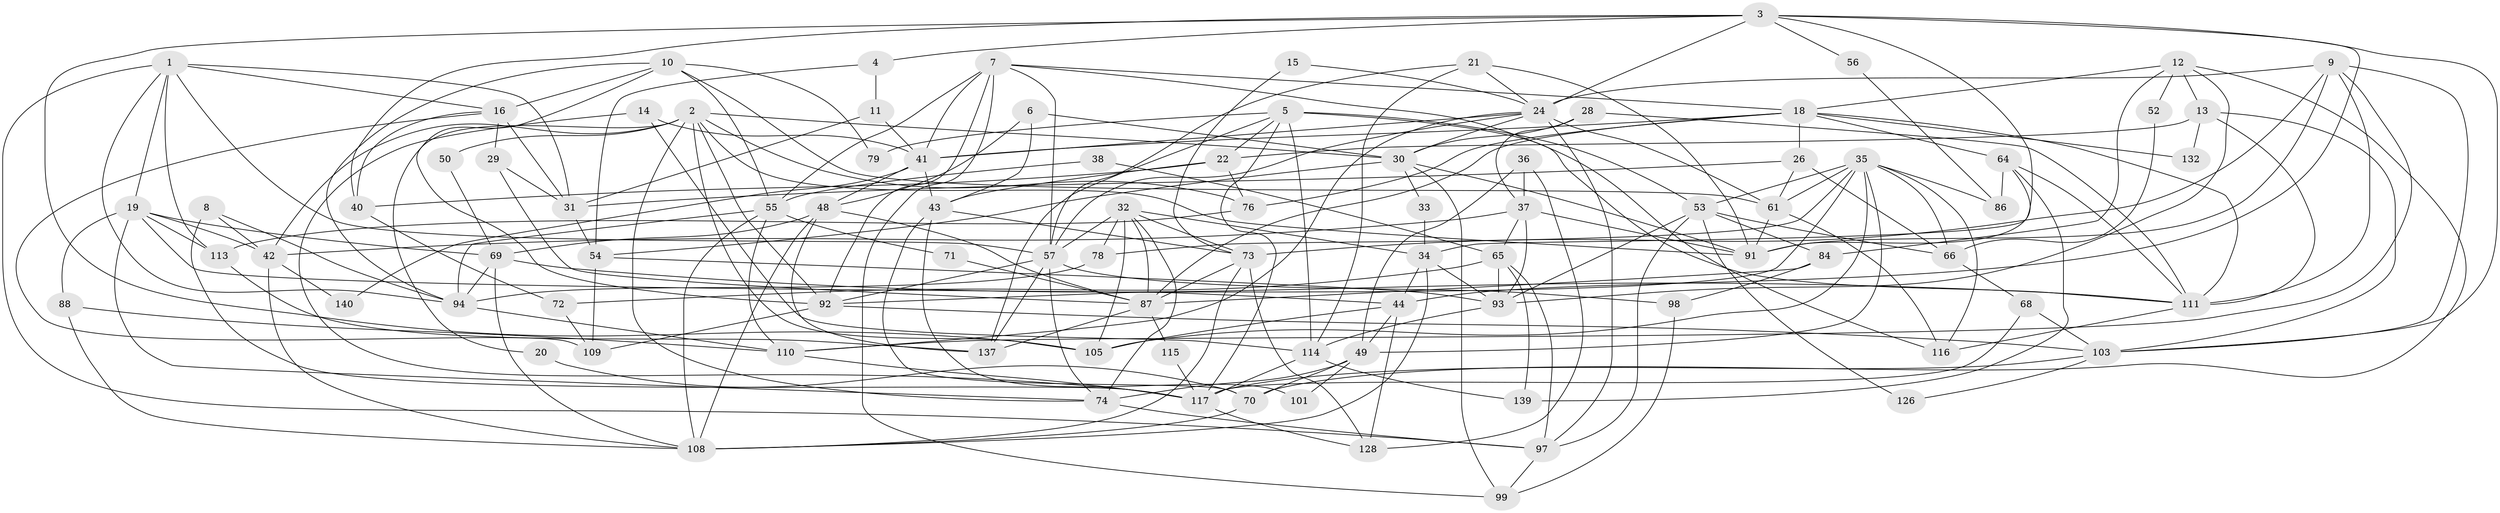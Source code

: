 // original degree distribution, {5: 0.19444444444444445, 7: 0.034722222222222224, 3: 0.2569444444444444, 4: 0.2361111111111111, 6: 0.11805555555555555, 2: 0.1527777777777778, 8: 0.006944444444444444}
// Generated by graph-tools (version 1.1) at 2025/41/03/06/25 10:41:55]
// undirected, 91 vertices, 231 edges
graph export_dot {
graph [start="1"]
  node [color=gray90,style=filled];
  1 [super="+39"];
  2 [super="+102"];
  3 [super="+17"];
  4;
  5 [super="+23"];
  6;
  7 [super="+100"];
  8;
  9 [super="+67"];
  10 [super="+85"];
  11;
  12 [super="+51"];
  13 [super="+89"];
  14;
  15;
  16 [super="+134"];
  18 [super="+45"];
  19 [super="+112"];
  20;
  21 [super="+25"];
  22 [super="+62"];
  24 [super="+27"];
  26 [super="+63"];
  28 [super="+46"];
  29;
  30 [super="+136"];
  31 [super="+133"];
  32 [super="+141"];
  33;
  34 [super="+77"];
  35 [super="+107"];
  36;
  37 [super="+81"];
  38;
  40 [super="+135"];
  41 [super="+119"];
  42;
  43 [super="+47"];
  44 [super="+60"];
  48 [super="+75"];
  49 [super="+58"];
  50;
  52;
  53 [super="+59"];
  54;
  55 [super="+82"];
  56;
  57 [super="+120"];
  61 [super="+123"];
  64;
  65;
  66 [super="+80"];
  68;
  69 [super="+90"];
  70 [super="+96"];
  71;
  72 [super="+118"];
  73 [super="+104"];
  74 [super="+83"];
  76;
  78;
  79;
  84;
  86;
  87 [super="+122"];
  88;
  91 [super="+143"];
  92 [super="+95"];
  93 [super="+121"];
  94 [super="+138"];
  97 [super="+106"];
  98;
  99;
  101;
  103 [super="+131"];
  105 [super="+127"];
  108 [super="+129"];
  109;
  110 [super="+142"];
  111 [super="+144"];
  113;
  114 [super="+130"];
  115;
  116 [super="+124"];
  117 [super="+125"];
  126;
  128;
  132;
  137;
  139;
  140;
  1 -- 57;
  1 -- 113;
  1 -- 31;
  1 -- 94;
  1 -- 16;
  1 -- 19;
  1 -- 97;
  2 -- 92;
  2 -- 20;
  2 -- 30;
  2 -- 76;
  2 -- 50;
  2 -- 105;
  2 -- 42;
  2 -- 91;
  2 -- 74;
  3 -- 4;
  3 -- 40;
  3 -- 44;
  3 -- 56;
  3 -- 105;
  3 -- 103;
  3 -- 24;
  3 -- 34;
  4 -- 11;
  4 -- 54;
  5 -- 111;
  5 -- 137;
  5 -- 117;
  5 -- 114;
  5 -- 22;
  5 -- 79;
  5 -- 53;
  6 -- 30;
  6 -- 43;
  6 -- 48;
  7 -- 99;
  7 -- 55;
  7 -- 116;
  7 -- 18;
  7 -- 57;
  7 -- 92;
  7 -- 41;
  8 -- 42;
  8 -- 117;
  8 -- 94;
  9 -- 73;
  9 -- 91;
  9 -- 103;
  9 -- 110;
  9 -- 111;
  9 -- 24;
  10 -- 16 [weight=2];
  10 -- 94;
  10 -- 61 [weight=2];
  10 -- 79;
  10 -- 55;
  10 -- 92;
  11 -- 41;
  11 -- 31;
  12 -- 52;
  12 -- 84;
  12 -- 18;
  12 -- 93;
  12 -- 13;
  12 -- 70;
  13 -- 22;
  13 -- 103;
  13 -- 132;
  13 -- 111;
  14 -- 114;
  14 -- 117;
  14 -- 41;
  15 -- 73;
  15 -- 24;
  16 -- 29;
  16 -- 40;
  16 -- 109;
  16 -- 31 [weight=2];
  18 -- 41;
  18 -- 64;
  18 -- 132;
  18 -- 87;
  18 -- 76;
  18 -- 111;
  18 -- 26;
  19 -- 88;
  19 -- 113;
  19 -- 42;
  19 -- 69;
  19 -- 44;
  19 -- 74;
  20 -- 70;
  21 -- 57;
  21 -- 24;
  21 -- 91;
  21 -- 114;
  22 -- 76;
  22 -- 43;
  22 -- 40;
  24 -- 30;
  24 -- 97;
  24 -- 57;
  24 -- 61;
  24 -- 110;
  24 -- 41;
  26 -- 66;
  26 -- 61;
  26 -- 31;
  28 -- 30;
  28 -- 111;
  28 -- 37;
  29 -- 31;
  29 -- 87;
  30 -- 54;
  30 -- 99;
  30 -- 33;
  30 -- 91;
  31 -- 54;
  32 -- 87;
  32 -- 73;
  32 -- 34;
  32 -- 105;
  32 -- 74;
  32 -- 78;
  32 -- 57;
  33 -- 34;
  34 -- 44;
  34 -- 93;
  34 -- 108;
  35 -- 116;
  35 -- 49;
  35 -- 105;
  35 -- 66;
  35 -- 92;
  35 -- 53;
  35 -- 86;
  35 -- 61;
  35 -- 78;
  36 -- 128;
  36 -- 37;
  36 -- 49;
  37 -- 65;
  37 -- 42;
  37 -- 91;
  37 -- 93;
  38 -- 65;
  38 -- 55;
  40 -- 72;
  41 -- 140;
  41 -- 43;
  41 -- 48;
  42 -- 108;
  42 -- 140;
  43 -- 73;
  43 -- 101;
  43 -- 70;
  44 -- 128;
  44 -- 105;
  44 -- 49;
  48 -- 108;
  48 -- 137;
  48 -- 69;
  48 -- 87;
  49 -- 70;
  49 -- 74;
  49 -- 101;
  50 -- 69;
  52 -- 66;
  53 -- 97;
  53 -- 66 [weight=2];
  53 -- 93;
  53 -- 84;
  53 -- 126;
  54 -- 93;
  54 -- 109;
  55 -- 110;
  55 -- 108;
  55 -- 71;
  55 -- 94;
  56 -- 86;
  57 -- 92;
  57 -- 74;
  57 -- 137;
  57 -- 98;
  61 -- 91;
  61 -- 116;
  64 -- 91;
  64 -- 86;
  64 -- 111;
  64 -- 139;
  65 -- 139;
  65 -- 72;
  65 -- 97;
  65 -- 93;
  66 -- 68;
  68 -- 117;
  68 -- 103;
  69 -- 111;
  69 -- 108;
  69 -- 94;
  70 -- 108;
  71 -- 87;
  72 -- 109;
  73 -- 128;
  73 -- 87;
  73 -- 108;
  74 -- 97;
  76 -- 113;
  78 -- 94;
  84 -- 87;
  84 -- 98;
  87 -- 115;
  87 -- 137;
  88 -- 110;
  88 -- 108;
  92 -- 109;
  92 -- 103;
  93 -- 114;
  94 -- 110;
  97 -- 99;
  98 -- 99;
  103 -- 117;
  103 -- 126;
  110 -- 117;
  111 -- 116;
  113 -- 137;
  114 -- 117;
  114 -- 139;
  115 -- 117;
  117 -- 128;
}
